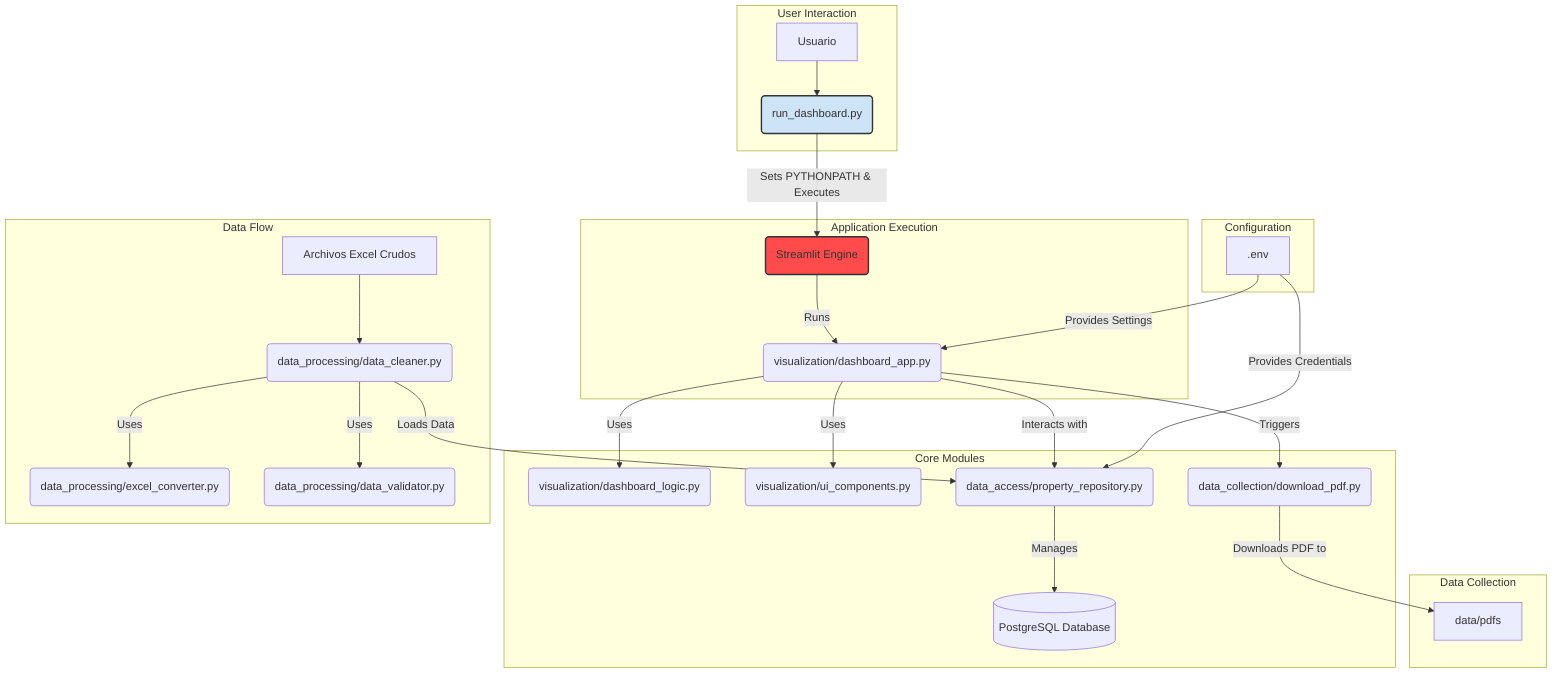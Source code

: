 graph TD
    subgraph User Interaction
        User[Usuario] --> Runner(run_dashboard.py)
    end

    subgraph Application Execution
        Runner -- Sets PYTHONPATH & Executes --> Streamlit(Streamlit Engine)
        Streamlit -- Runs --> DashboardApp(visualization/dashboard_app.py)
    end

    subgraph Core Modules
        DashboardApp -- Uses --> Logic(visualization/dashboard_logic.py)
        DashboardApp -- Uses --> UI(visualization/ui_components.py)
        DashboardApp -- Interacts with --> Repo(data_access/property_repository.py)
        DashboardApp -- Triggers --> PdfDownloader(data_collection/download_pdf.py)
        Repo -- Manages --> DB[(PostgreSQL Database)]
    end

    subgraph Data Flow
        RawExcel[Archivos Excel Crudos] --> Cleaner(data_processing/data_cleaner.py)
        Cleaner -- Uses --> Converter(data_processing/excel_converter.py)
        Cleaner -- Uses --> Validator(data_processing/data_validator.py)
        Cleaner -- Loads Data --> Repo
    end
    
    subgraph Data Collection
         PdfDownloader -- Downloads PDF to --> LocalStorage[data/pdfs]
    end

    subgraph Configuration
        EnvFile[.env] -- Provides Credentials --> Repo
        EnvFile -- Provides Settings --> DashboardApp
    end

    style Runner fill:#cde4f7,stroke:#333,stroke-width:2px
    style Streamlit fill:#ff4b4b,stroke:#333,stroke-width:2px